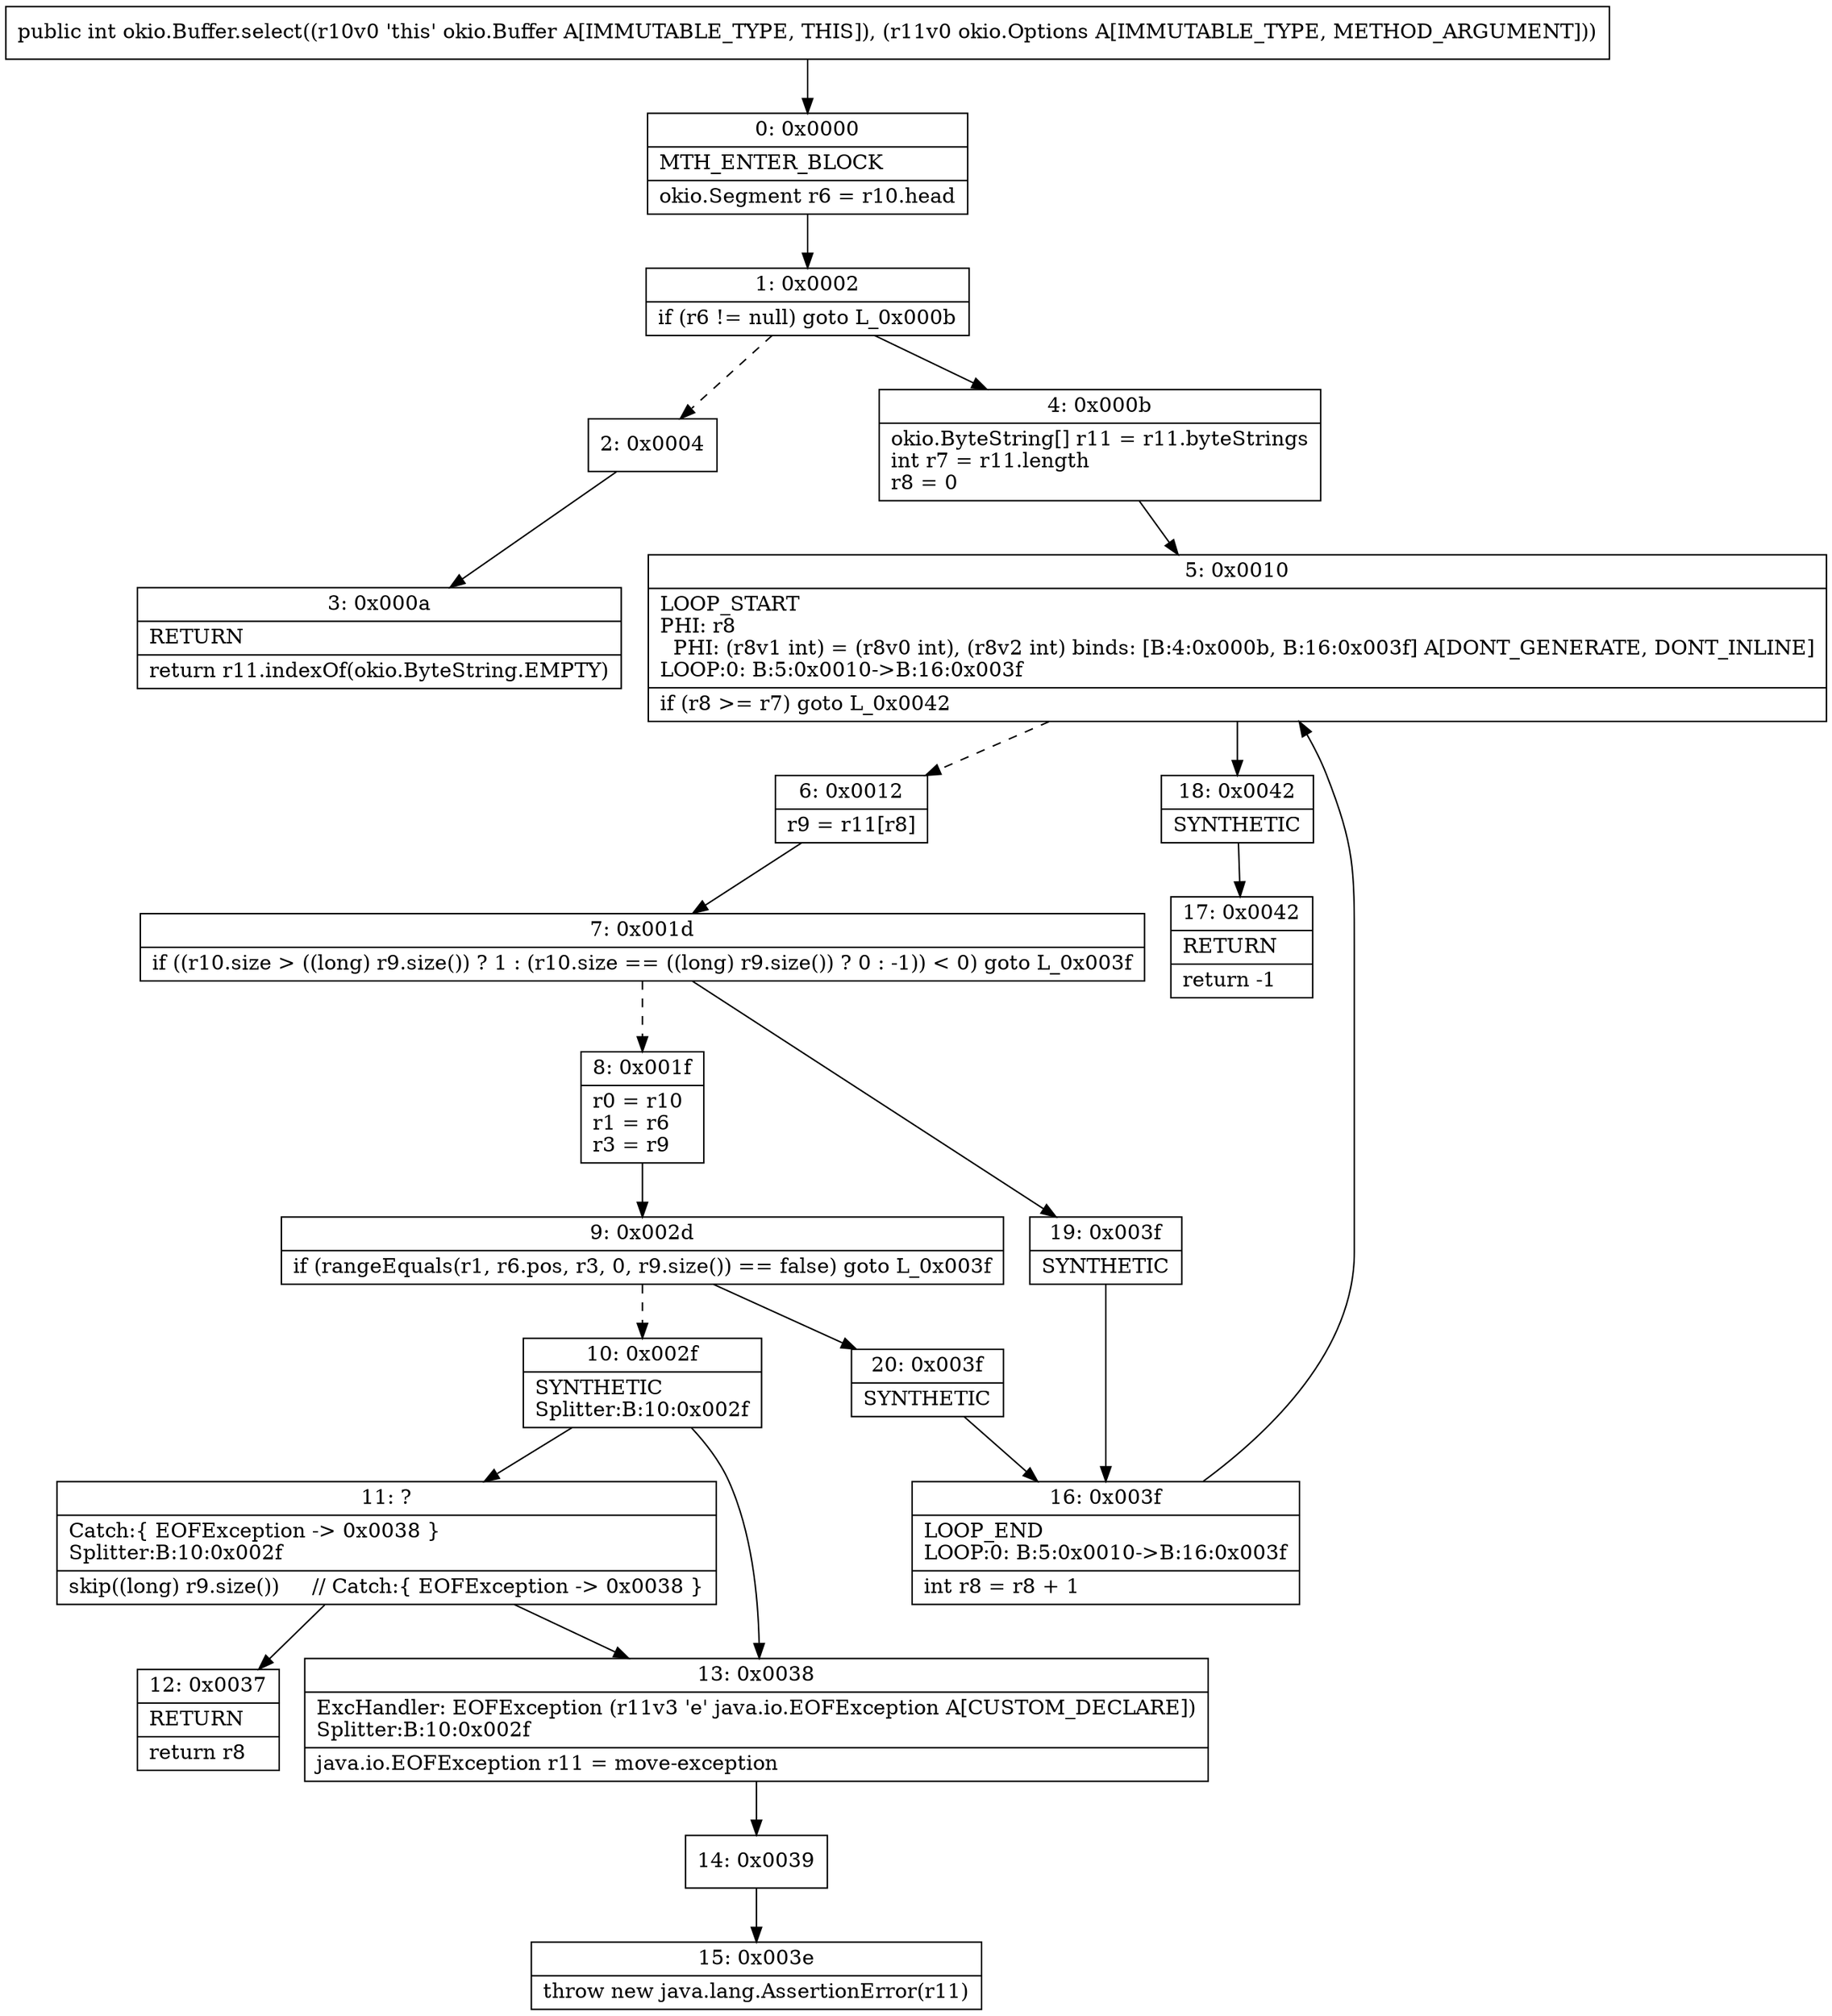 digraph "CFG forokio.Buffer.select(Lokio\/Options;)I" {
Node_0 [shape=record,label="{0\:\ 0x0000|MTH_ENTER_BLOCK\l|okio.Segment r6 = r10.head\l}"];
Node_1 [shape=record,label="{1\:\ 0x0002|if (r6 != null) goto L_0x000b\l}"];
Node_2 [shape=record,label="{2\:\ 0x0004}"];
Node_3 [shape=record,label="{3\:\ 0x000a|RETURN\l|return r11.indexOf(okio.ByteString.EMPTY)\l}"];
Node_4 [shape=record,label="{4\:\ 0x000b|okio.ByteString[] r11 = r11.byteStrings\lint r7 = r11.length\lr8 = 0\l}"];
Node_5 [shape=record,label="{5\:\ 0x0010|LOOP_START\lPHI: r8 \l  PHI: (r8v1 int) = (r8v0 int), (r8v2 int) binds: [B:4:0x000b, B:16:0x003f] A[DONT_GENERATE, DONT_INLINE]\lLOOP:0: B:5:0x0010\-\>B:16:0x003f\l|if (r8 \>= r7) goto L_0x0042\l}"];
Node_6 [shape=record,label="{6\:\ 0x0012|r9 = r11[r8]\l}"];
Node_7 [shape=record,label="{7\:\ 0x001d|if ((r10.size \> ((long) r9.size()) ? 1 : (r10.size == ((long) r9.size()) ? 0 : \-1)) \< 0) goto L_0x003f\l}"];
Node_8 [shape=record,label="{8\:\ 0x001f|r0 = r10\lr1 = r6\lr3 = r9\l}"];
Node_9 [shape=record,label="{9\:\ 0x002d|if (rangeEquals(r1, r6.pos, r3, 0, r9.size()) == false) goto L_0x003f\l}"];
Node_10 [shape=record,label="{10\:\ 0x002f|SYNTHETIC\lSplitter:B:10:0x002f\l}"];
Node_11 [shape=record,label="{11\:\ ?|Catch:\{ EOFException \-\> 0x0038 \}\lSplitter:B:10:0x002f\l|skip((long) r9.size())     \/\/ Catch:\{ EOFException \-\> 0x0038 \}\l}"];
Node_12 [shape=record,label="{12\:\ 0x0037|RETURN\l|return r8\l}"];
Node_13 [shape=record,label="{13\:\ 0x0038|ExcHandler: EOFException (r11v3 'e' java.io.EOFException A[CUSTOM_DECLARE])\lSplitter:B:10:0x002f\l|java.io.EOFException r11 = move\-exception\l}"];
Node_14 [shape=record,label="{14\:\ 0x0039}"];
Node_15 [shape=record,label="{15\:\ 0x003e|throw new java.lang.AssertionError(r11)\l}"];
Node_16 [shape=record,label="{16\:\ 0x003f|LOOP_END\lLOOP:0: B:5:0x0010\-\>B:16:0x003f\l|int r8 = r8 + 1\l}"];
Node_17 [shape=record,label="{17\:\ 0x0042|RETURN\l|return \-1\l}"];
Node_18 [shape=record,label="{18\:\ 0x0042|SYNTHETIC\l}"];
Node_19 [shape=record,label="{19\:\ 0x003f|SYNTHETIC\l}"];
Node_20 [shape=record,label="{20\:\ 0x003f|SYNTHETIC\l}"];
MethodNode[shape=record,label="{public int okio.Buffer.select((r10v0 'this' okio.Buffer A[IMMUTABLE_TYPE, THIS]), (r11v0 okio.Options A[IMMUTABLE_TYPE, METHOD_ARGUMENT])) }"];
MethodNode -> Node_0;
Node_0 -> Node_1;
Node_1 -> Node_2[style=dashed];
Node_1 -> Node_4;
Node_2 -> Node_3;
Node_4 -> Node_5;
Node_5 -> Node_6[style=dashed];
Node_5 -> Node_18;
Node_6 -> Node_7;
Node_7 -> Node_8[style=dashed];
Node_7 -> Node_19;
Node_8 -> Node_9;
Node_9 -> Node_10[style=dashed];
Node_9 -> Node_20;
Node_10 -> Node_11;
Node_10 -> Node_13;
Node_11 -> Node_12;
Node_11 -> Node_13;
Node_13 -> Node_14;
Node_14 -> Node_15;
Node_16 -> Node_5;
Node_18 -> Node_17;
Node_19 -> Node_16;
Node_20 -> Node_16;
}

